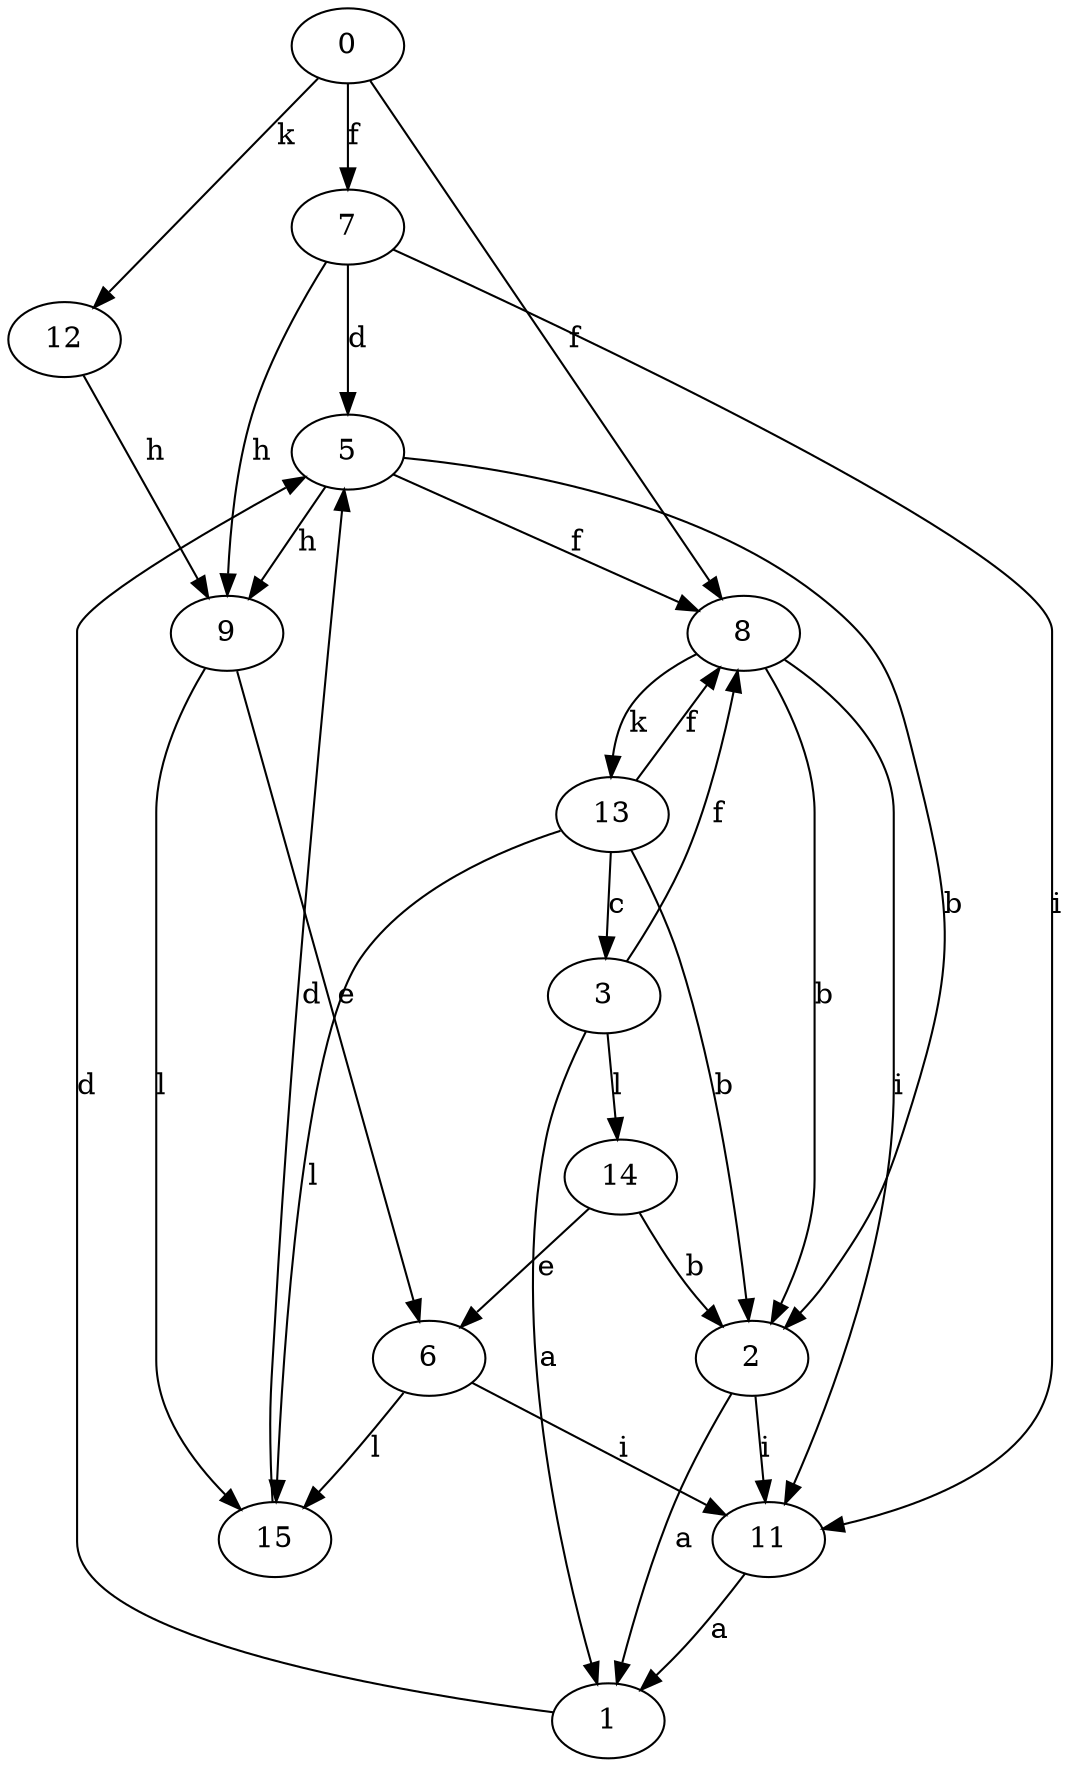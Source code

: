 strict digraph  {
0;
1;
2;
3;
5;
6;
7;
8;
9;
11;
12;
13;
14;
15;
0 -> 7  [label=f];
0 -> 8  [label=f];
0 -> 12  [label=k];
1 -> 5  [label=d];
2 -> 1  [label=a];
2 -> 11  [label=i];
3 -> 1  [label=a];
3 -> 8  [label=f];
3 -> 14  [label=l];
5 -> 2  [label=b];
5 -> 8  [label=f];
5 -> 9  [label=h];
6 -> 11  [label=i];
6 -> 15  [label=l];
7 -> 5  [label=d];
7 -> 9  [label=h];
7 -> 11  [label=i];
8 -> 2  [label=b];
8 -> 11  [label=i];
8 -> 13  [label=k];
9 -> 6  [label=e];
9 -> 15  [label=l];
11 -> 1  [label=a];
12 -> 9  [label=h];
13 -> 2  [label=b];
13 -> 3  [label=c];
13 -> 8  [label=f];
13 -> 15  [label=l];
14 -> 2  [label=b];
14 -> 6  [label=e];
15 -> 5  [label=d];
}
